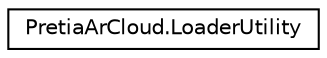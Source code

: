 digraph "Graphical Class Hierarchy"
{
 // LATEX_PDF_SIZE
  edge [fontname="Helvetica",fontsize="10",labelfontname="Helvetica",labelfontsize="10"];
  node [fontname="Helvetica",fontsize="10",shape=record];
  rankdir="LR";
  Node0 [label="PretiaArCloud.LoaderUtility",height=0.2,width=0.4,color="black", fillcolor="white", style="filled",URL="$classPretiaArCloud_1_1LoaderUtility.html",tooltip="Utility class to help interact with subsystems"];
}
